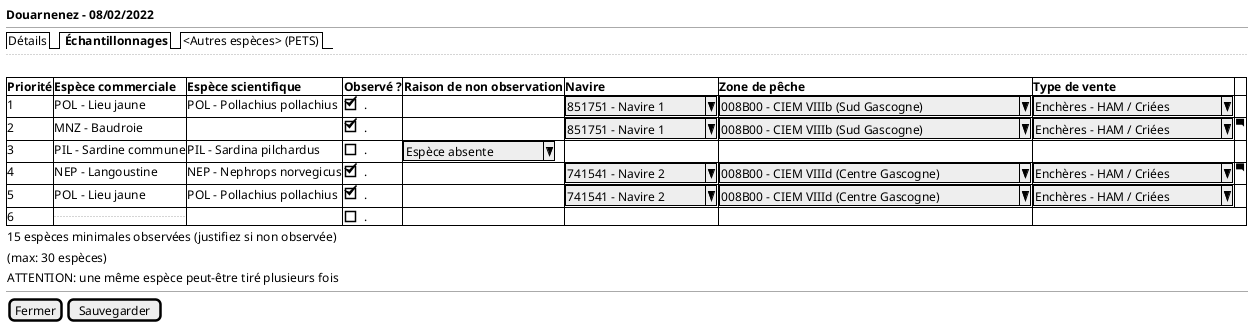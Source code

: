 @startsalt
{
  <b>Douarnenez - 08/02/2022
  --
  {/  Détails | <b> Échantillonnages | <Autres espèces> (PETS)}
  ..
  .
	{#

      <b>Priorité | <b>Espèce commerciale | <b>Espèce scientifique  | <b>Observé ? | <b>Raison de non observation | <b>Navire | <b>Zone de pêche| <b>Type de vente | .
       1 | POL - Lieu jaune | POL - Pollachius pollachius | [X]. | . | ^851751 - Navire 1^ | ^008B00 - CIEM VIIIb (Sud Gascogne)   ^ | ^Enchères - HAM / Criées^ | .
       2 | MNZ - Baudroie | . |  [X]. | . | ^851751 - Navire 1^ | ^008B00 - CIEM VIIIb (Sud Gascogne)   ^ | ^Enchères - HAM / Criées^ | <&comment-square>
       3 | PIL - Sardine commune | PIL - Sardina pilchardus | [ ]. | ^ Espèce absente  ^  | . | . | . | .
       4 | NEP - Langoustine | NEP - Nephrops norvegicus   | [X]. | . | ^741541 - Navire 2^ | ^008B00 - CIEM VIIId (Centre Gascogne)^ | ^Enchères - HAM / Criées^ | <&comment-square>
       5 | POL - Lieu jaune | POL - Pollachius pollachius | [X]. | . | ^741541 - Navire 2^ | ^008B00 - CIEM VIIId (Centre Gascogne)^ | ^Enchères - HAM / Criées^ | .
       6 | ... | . | [ ] . | . | . | .

    }
    { 15 espèces minimales observées (justifiez si non observée) }

    { (max: 30 espèces) }

    { ATTENTION: une même espèce peut-être tiré plusieurs fois }
  --


  {
    [Fermer] | [Sauvegarder]
  }
}
@endsalt
